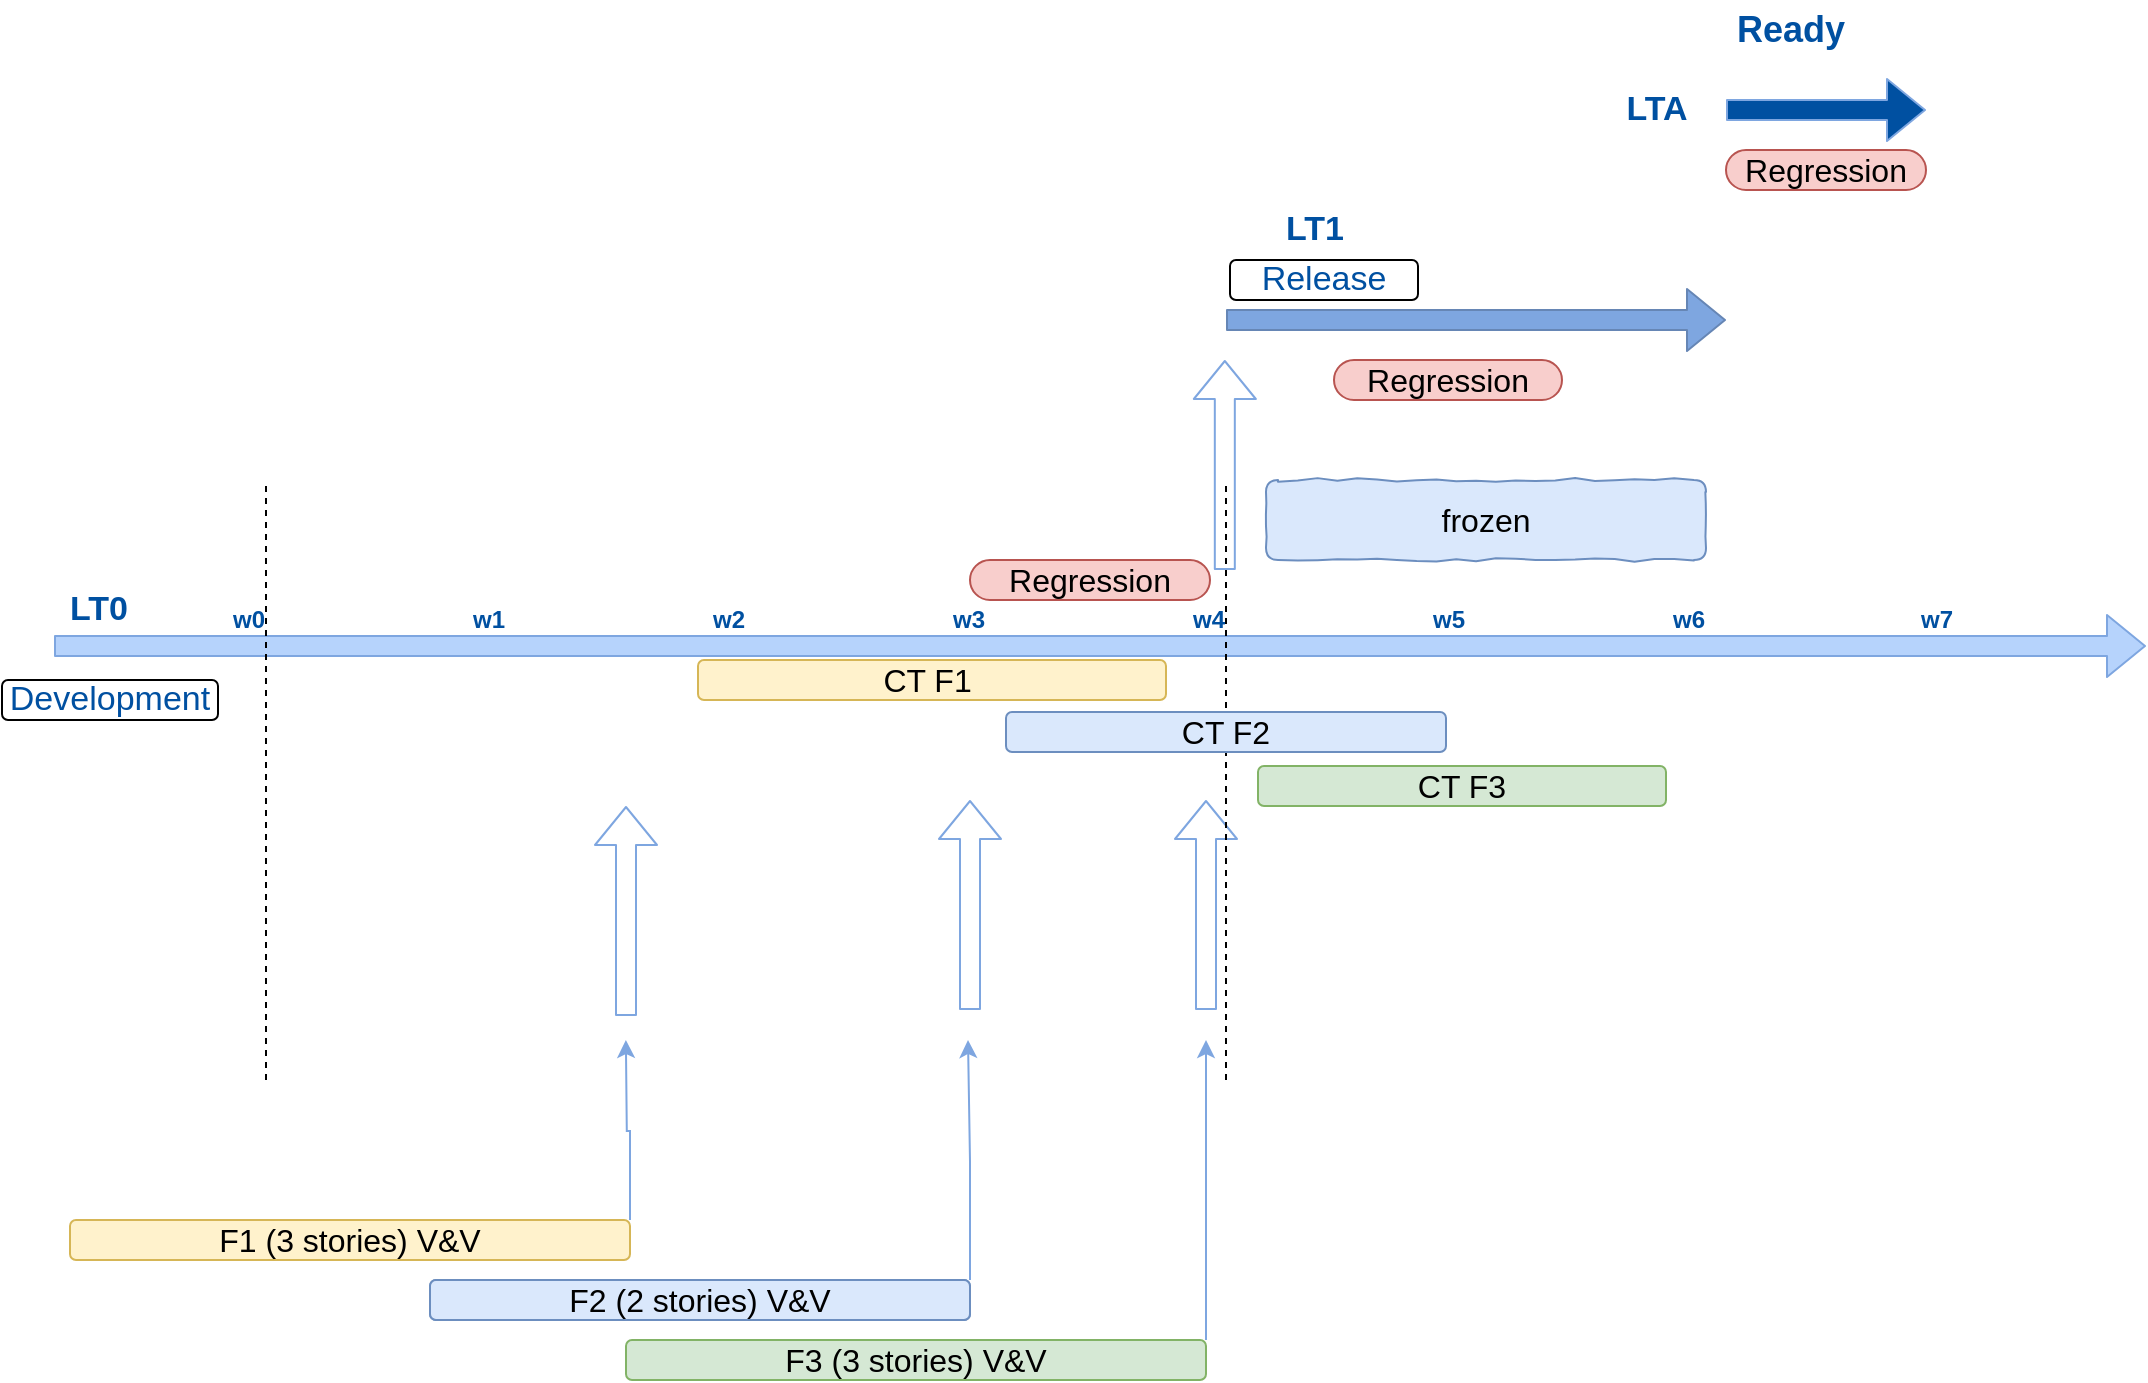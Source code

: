 <mxfile version="13.0.1" type="github"><diagram id="oInA9YpVJKGzTpnUIwjt" name="Page-1"><mxGraphModel dx="2132" dy="1708" grid="1" gridSize="10" guides="1" tooltips="1" connect="1" arrows="1" fold="1" page="1" pageScale="1" pageWidth="850" pageHeight="1100" math="0" shadow="0"><root><mxCell id="0"/><mxCell id="1" parent="0"/><mxCell id="J2-bpZsxf6MJ3AO0Zzre-2" value="w1" style="text;html=1;resizable=0;autosize=1;align=center;verticalAlign=middle;points=[];fillColor=none;strokeColor=none;rounded=0;fontColor=#0050A1;fontStyle=1" parent="1" vertex="1"><mxGeometry x="216" y="120" width="30" height="20" as="geometry"/></mxCell><mxCell id="J2-bpZsxf6MJ3AO0Zzre-5" value="w2" style="text;html=1;resizable=0;autosize=1;align=center;verticalAlign=middle;points=[];fillColor=none;strokeColor=none;rounded=0;fontColor=#0050A1;fontStyle=1" parent="1" vertex="1"><mxGeometry x="336" y="120" width="30" height="20" as="geometry"/></mxCell><mxCell id="J2-bpZsxf6MJ3AO0Zzre-6" value="w3" style="text;html=1;resizable=0;autosize=1;align=center;verticalAlign=middle;points=[];fillColor=none;strokeColor=none;rounded=0;fontColor=#0050A1;fontStyle=1" parent="1" vertex="1"><mxGeometry x="456" y="120" width="30" height="20" as="geometry"/></mxCell><mxCell id="J2-bpZsxf6MJ3AO0Zzre-7" value="w4" style="text;html=1;resizable=0;autosize=1;align=center;verticalAlign=middle;points=[];fillColor=none;strokeColor=none;rounded=0;fontColor=#0050A1;fontStyle=1" parent="1" vertex="1"><mxGeometry x="576" y="120" width="30" height="20" as="geometry"/></mxCell><mxCell id="J2-bpZsxf6MJ3AO0Zzre-8" value="w5" style="text;html=1;resizable=0;autosize=1;align=center;verticalAlign=middle;points=[];fillColor=none;strokeColor=none;rounded=0;fontColor=#0050A1;fontStyle=1" parent="1" vertex="1"><mxGeometry x="696" y="120" width="30" height="20" as="geometry"/></mxCell><mxCell id="J2-bpZsxf6MJ3AO0Zzre-9" value="w6" style="text;html=1;resizable=0;autosize=1;align=center;verticalAlign=middle;points=[];fillColor=none;strokeColor=none;rounded=0;fontColor=#0050A1;fontStyle=1" parent="1" vertex="1"><mxGeometry x="816" y="120" width="30" height="20" as="geometry"/></mxCell><mxCell id="J2-bpZsxf6MJ3AO0Zzre-10" value="LT0" style="text;html=1;resizable=0;autosize=1;align=center;verticalAlign=middle;points=[];fillColor=none;strokeColor=none;rounded=0;fontColor=#0050A1;fontStyle=1;fontSize=17;" parent="1" vertex="1"><mxGeometry x="16" y="110" width="40" height="30" as="geometry"/></mxCell><mxCell id="J2-bpZsxf6MJ3AO0Zzre-19" value="LT1" style="text;html=1;resizable=0;autosize=1;align=center;verticalAlign=middle;points=[];fillColor=none;strokeColor=none;rounded=0;fontColor=#0050A1;fontStyle=1;fontSize=17;" parent="1" vertex="1"><mxGeometry x="624" y="-80" width="40" height="30" as="geometry"/></mxCell><mxCell id="J2-bpZsxf6MJ3AO0Zzre-21" value="" style="shape=flexArrow;endArrow=classic;html=1;fontSize=17;fontColor=#0050A1;exitX=-0.05;exitY=1.1;exitDx=0;exitDy=0;exitPerimeter=0;labelBackgroundColor=#7EA6E0;strokeColor=#7EA6E0;fillColor=#B6D3FC;" parent="1" source="J2-bpZsxf6MJ3AO0Zzre-10" edge="1"><mxGeometry width="50" height="50" relative="1" as="geometry"><mxPoint x="66" y="180" as="sourcePoint"/><mxPoint x="1060" y="143" as="targetPoint"/></mxGeometry></mxCell><mxCell id="J2-bpZsxf6MJ3AO0Zzre-22" value="" style="shape=flexArrow;endArrow=classic;html=1;fontSize=17;fontColor=#000000;labelBackgroundColor=#7EA6E0;strokeColor=#6686B5;fillColor=#7EA6E0;" parent="1" edge="1"><mxGeometry width="50" height="50" relative="1" as="geometry"><mxPoint x="600" y="-20" as="sourcePoint"/><mxPoint x="850" y="-20" as="targetPoint"/></mxGeometry></mxCell><mxCell id="J2-bpZsxf6MJ3AO0Zzre-24" value="Release" style="rounded=1;whiteSpace=wrap;html=1;fontSize=17;fontColor=#0050A1;" parent="1" vertex="1"><mxGeometry x="602" y="-50" width="94" height="20" as="geometry"/></mxCell><mxCell id="J2-bpZsxf6MJ3AO0Zzre-37" style="edgeStyle=orthogonalEdgeStyle;rounded=0;orthogonalLoop=1;jettySize=auto;html=1;exitX=1;exitY=0;exitDx=0;exitDy=0;labelBackgroundColor=#7EA6E0;strokeColor=#7EA6E0;fontSize=17;fontColor=#0050A1;" parent="1" source="J2-bpZsxf6MJ3AO0Zzre-25" edge="1"><mxGeometry relative="1" as="geometry"><mxPoint x="590" y="340" as="targetPoint"/></mxGeometry></mxCell><mxCell id="J2-bpZsxf6MJ3AO0Zzre-25" value="F3 (3 stories) V&amp;amp;V" style="rounded=1;whiteSpace=wrap;html=1;fontSize=16;fillColor=#d5e8d4;strokeColor=#82b366;fontStyle=0" parent="1" vertex="1"><mxGeometry x="300" y="490" width="290" height="20" as="geometry"/></mxCell><mxCell id="J2-bpZsxf6MJ3AO0Zzre-36" style="edgeStyle=orthogonalEdgeStyle;rounded=0;orthogonalLoop=1;jettySize=auto;html=1;exitX=1;exitY=0;exitDx=0;exitDy=0;labelBackgroundColor=#7EA6E0;strokeColor=#7EA6E0;fontSize=17;fontColor=#0050A1;" parent="1" source="J2-bpZsxf6MJ3AO0Zzre-26" edge="1"><mxGeometry relative="1" as="geometry"><mxPoint x="299.941" y="340" as="targetPoint"/></mxGeometry></mxCell><mxCell id="J2-bpZsxf6MJ3AO0Zzre-26" value="F1 (3 stories) V&amp;amp;V" style="rounded=1;whiteSpace=wrap;html=1;fontSize=16;fillColor=#fff2cc;strokeColor=#d6b656;fontStyle=0" parent="1" vertex="1"><mxGeometry x="22" y="430" width="280" height="20" as="geometry"/></mxCell><mxCell id="J2-bpZsxf6MJ3AO0Zzre-29" value="w0" style="text;html=1;resizable=0;autosize=1;align=center;verticalAlign=middle;points=[];fillColor=none;strokeColor=none;rounded=0;fontColor=#0050A1;fontStyle=1" parent="1" vertex="1"><mxGeometry x="96" y="120" width="30" height="20" as="geometry"/></mxCell><mxCell id="J2-bpZsxf6MJ3AO0Zzre-34" style="edgeStyle=orthogonalEdgeStyle;rounded=0;orthogonalLoop=1;jettySize=auto;html=1;exitX=1;exitY=0;exitDx=0;exitDy=0;labelBackgroundColor=#7EA6E0;strokeColor=#7EA6E0;fontSize=17;fontColor=#0050A1;" parent="1" source="J2-bpZsxf6MJ3AO0Zzre-31" edge="1"><mxGeometry relative="1" as="geometry"><mxPoint x="471" y="340" as="targetPoint"/></mxGeometry></mxCell><mxCell id="J2-bpZsxf6MJ3AO0Zzre-31" value="Feature 2 (2 stories)" style="rounded=1;whiteSpace=wrap;html=1;fontSize=17;fillColor=#dae8fc;strokeColor=#6c8ebf;fontColor=#0050A1;" parent="1" vertex="1"><mxGeometry x="202" y="460" width="270" height="20" as="geometry"/></mxCell><mxCell id="J2-bpZsxf6MJ3AO0Zzre-38" value="" style="shape=flexArrow;endArrow=classic;html=1;labelBackgroundColor=#7EA6E0;strokeColor=#7EA6E0;fillColor=none;fontSize=17;fontColor=#0050A1;" parent="1" edge="1"><mxGeometry width="50" height="50" relative="1" as="geometry"><mxPoint x="300" y="328" as="sourcePoint"/><mxPoint x="300" y="223" as="targetPoint"/></mxGeometry></mxCell><mxCell id="J2-bpZsxf6MJ3AO0Zzre-39" value="" style="shape=flexArrow;endArrow=classic;html=1;labelBackgroundColor=#7EA6E0;strokeColor=#7EA6E0;fillColor=none;fontSize=17;fontColor=#0050A1;" parent="1" edge="1"><mxGeometry width="50" height="50" relative="1" as="geometry"><mxPoint x="472" y="325" as="sourcePoint"/><mxPoint x="472" y="220" as="targetPoint"/></mxGeometry></mxCell><mxCell id="J2-bpZsxf6MJ3AO0Zzre-40" value="" style="shape=flexArrow;endArrow=classic;html=1;labelBackgroundColor=#7EA6E0;strokeColor=#7EA6E0;fillColor=none;fontSize=17;fontColor=#0050A1;" parent="1" edge="1"><mxGeometry width="50" height="50" relative="1" as="geometry"><mxPoint x="590" y="325" as="sourcePoint"/><mxPoint x="590" y="220" as="targetPoint"/></mxGeometry></mxCell><mxCell id="yDNGOB7GQb5LNbqF-BeX-9" value="" style="endArrow=none;dashed=1;html=1;" parent="1" edge="1"><mxGeometry width="50" height="50" relative="1" as="geometry"><mxPoint x="120" y="360" as="sourcePoint"/><mxPoint x="120" y="60" as="targetPoint"/></mxGeometry></mxCell><mxCell id="yDNGOB7GQb5LNbqF-BeX-10" value="" style="endArrow=none;dashed=1;html=1;" parent="1" edge="1"><mxGeometry width="50" height="50" relative="1" as="geometry"><mxPoint x="600" y="360" as="sourcePoint"/><mxPoint x="600" y="60" as="targetPoint"/></mxGeometry></mxCell><mxCell id="yDNGOB7GQb5LNbqF-BeX-12" value="CT F1&amp;nbsp; " style="rounded=1;whiteSpace=wrap;html=1;fontSize=16;fillColor=#fff2cc;strokeColor=#d6b656;fontStyle=0" parent="1" vertex="1"><mxGeometry x="336" y="150" width="234" height="20" as="geometry"/></mxCell><mxCell id="yDNGOB7GQb5LNbqF-BeX-13" value="CT F2" style="rounded=1;whiteSpace=wrap;html=1;fontSize=16;fillColor=#dae8fc;strokeColor=#6c8ebf;fontStyle=0" parent="1" vertex="1"><mxGeometry x="490" y="176" width="220" height="20" as="geometry"/></mxCell><mxCell id="yDNGOB7GQb5LNbqF-BeX-16" value="F2 (2 stories) V&amp;amp;V" style="rounded=1;whiteSpace=wrap;html=1;fontSize=16;fillColor=#dae8fc;strokeColor=#6c8ebf;fontStyle=0" parent="1" vertex="1"><mxGeometry x="202" y="460" width="270" height="20" as="geometry"/></mxCell><mxCell id="yDNGOB7GQb5LNbqF-BeX-17" value="Regression" style="rounded=1;whiteSpace=wrap;html=1;fontSize=16;fillColor=#f8cecc;strokeColor=#b85450;fontStyle=0;arcSize=50;" parent="1" vertex="1"><mxGeometry x="850" y="-105" width="100" height="20" as="geometry"/></mxCell><mxCell id="yDNGOB7GQb5LNbqF-BeX-18" value="w7" style="text;html=1;resizable=0;autosize=1;align=center;verticalAlign=middle;points=[];fillColor=none;strokeColor=none;rounded=0;fontColor=#0050A1;fontStyle=1" parent="1" vertex="1"><mxGeometry x="940" y="120" width="30" height="20" as="geometry"/></mxCell><mxCell id="yDNGOB7GQb5LNbqF-BeX-19" value="" style="shape=flexArrow;endArrow=classic;html=1;fontSize=17;fontColor=#0050A1;labelBackgroundColor=#7EA6E0;strokeColor=#7EA6E0;fillColor=#0050A1;" parent="1" edge="1"><mxGeometry width="50" height="50" relative="1" as="geometry"><mxPoint x="850" y="-125" as="sourcePoint"/><mxPoint x="950" y="-125" as="targetPoint"/></mxGeometry></mxCell><mxCell id="yDNGOB7GQb5LNbqF-BeX-20" value="LTA" style="text;html=1;resizable=0;autosize=1;align=center;verticalAlign=middle;points=[];fillColor=none;strokeColor=none;rounded=0;fontColor=#0050A1;fontStyle=1;fontSize=17;" parent="1" vertex="1"><mxGeometry x="790" y="-140" width="50" height="30" as="geometry"/></mxCell><mxCell id="yDNGOB7GQb5LNbqF-BeX-22" value="" style="shape=flexArrow;endArrow=classic;html=1;labelBackgroundColor=#7EA6E0;strokeColor=#7EA6E0;fillColor=none;fontSize=17;fontColor=#0050A1;" parent="1" edge="1"><mxGeometry width="50" height="50" relative="1" as="geometry"><mxPoint x="599.41" y="105" as="sourcePoint"/><mxPoint x="599.41" as="targetPoint"/></mxGeometry></mxCell><mxCell id="yDNGOB7GQb5LNbqF-BeX-23" value="CT F3" style="rounded=1;whiteSpace=wrap;html=1;fontSize=16;fillColor=#d5e8d4;strokeColor=#82b366;fontStyle=0" parent="1" vertex="1"><mxGeometry x="616" y="203" width="204" height="20" as="geometry"/></mxCell><mxCell id="yDNGOB7GQb5LNbqF-BeX-27" value="Ready" style="text;html=1;resizable=0;autosize=1;align=center;verticalAlign=middle;points=[];fillColor=none;strokeColor=none;rounded=0;fontSize=18;fontColor=#0050A1;fontStyle=1" parent="1" vertex="1"><mxGeometry x="847" y="-180" width="70" height="30" as="geometry"/></mxCell><mxCell id="ES80SX5Zz3jKVwGMJFqL-1" value="Regression" style="rounded=1;whiteSpace=wrap;html=1;fontSize=16;fillColor=#f8cecc;strokeColor=#b85450;fontStyle=0;arcSize=50;" parent="1" vertex="1"><mxGeometry x="472" y="100" width="120" height="20" as="geometry"/></mxCell><mxCell id="fZmAQrrmawyAuLXGU1xv-1" value="Regression" style="rounded=1;whiteSpace=wrap;html=1;fontSize=16;fillColor=#f8cecc;strokeColor=#b85450;fontStyle=0;arcSize=50;" vertex="1" parent="1"><mxGeometry x="654" width="114" height="20" as="geometry"/></mxCell><mxCell id="fZmAQrrmawyAuLXGU1xv-6" value="Development" style="rounded=1;whiteSpace=wrap;html=1;fontSize=17;fontColor=#0050A1;" vertex="1" parent="1"><mxGeometry x="-12" y="160" width="108" height="20" as="geometry"/></mxCell><mxCell id="fZmAQrrmawyAuLXGU1xv-8" value="frozen" style="rounded=1;whiteSpace=wrap;html=1;fontSize=16;fillColor=#dae8fc;strokeColor=#6c8ebf;fontStyle=0;comic=1;" vertex="1" parent="1"><mxGeometry x="620" y="60" width="220" height="40" as="geometry"/></mxCell></root></mxGraphModel></diagram></mxfile>